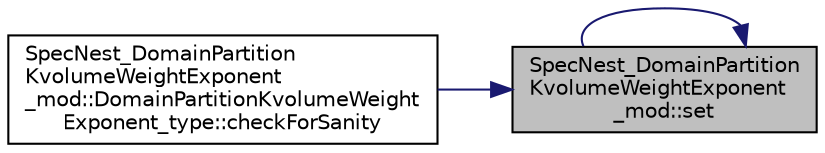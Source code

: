 digraph "SpecNest_DomainPartitionKvolumeWeightExponent_mod::set"
{
 // LATEX_PDF_SIZE
  edge [fontname="Helvetica",fontsize="10",labelfontname="Helvetica",labelfontsize="10"];
  node [fontname="Helvetica",fontsize="10",shape=record];
  rankdir="RL";
  Node1 [label="SpecNest_DomainPartition\lKvolumeWeightExponent\l_mod::set",height=0.2,width=0.4,color="black", fillcolor="grey75", style="filled", fontcolor="black",tooltip=" "];
  Node1 -> Node2 [dir="back",color="midnightblue",fontsize="10",style="solid"];
  Node2 [label="SpecNest_DomainPartition\lKvolumeWeightExponent\l_mod::DomainPartitionKvolumeWeight\lExponent_type::checkForSanity",height=0.2,width=0.4,color="black", fillcolor="white", style="filled",URL="$structSpecNest__DomainPartitionKvolumeWeightExponent__mod_1_1DomainPartitionKvolumeWeightExponent__type.html#a3883d1521501a08dec7c9a9dec705733",tooltip=" "];
  Node1 -> Node1 [dir="back",color="midnightblue",fontsize="10",style="solid"];
}
